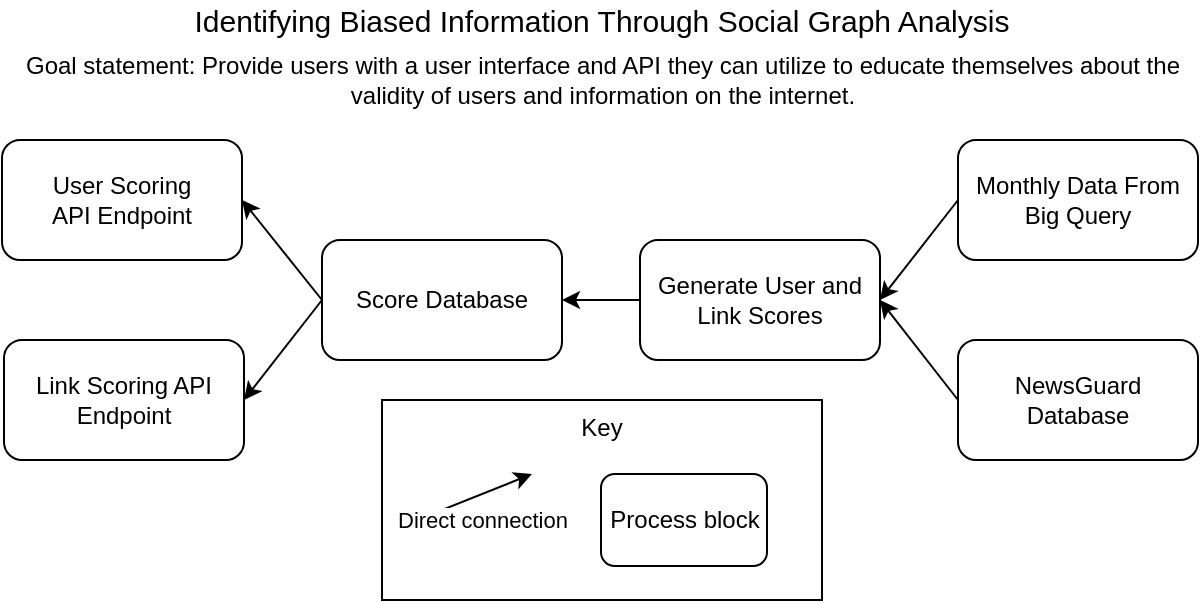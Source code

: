 <mxfile version="11.3.0" type="device" pages="1"><diagram id="Tv30-w7-x6rxcjbNh5Sx" name="Page-1"><mxGraphModel dx="904" dy="440" grid="1" gridSize="10" guides="1" tooltips="1" connect="1" arrows="1" fold="1" page="1" pageScale="1" pageWidth="850" pageHeight="1100" math="0" shadow="0"><root><mxCell id="0"/><mxCell id="1" parent="0"/><mxCell id="dypCHHlNRubPQ-Uq_x4q-1" value="Monthly Data From Big Query" style="rounded=1;whiteSpace=wrap;html=1;" parent="1" vertex="1"><mxGeometry x="638" y="160" width="120" height="60" as="geometry"/></mxCell><mxCell id="dypCHHlNRubPQ-Uq_x4q-2" value="User Scoring&lt;br&gt;&lt;div&gt;API Endpoint&lt;/div&gt;" style="rounded=1;whiteSpace=wrap;html=1;" parent="1" vertex="1"><mxGeometry x="160" y="160" width="120" height="60" as="geometry"/></mxCell><mxCell id="dypCHHlNRubPQ-Uq_x4q-3" value="Link Scoring API Endpoint" style="rounded=1;whiteSpace=wrap;html=1;" parent="1" vertex="1"><mxGeometry x="161" y="260" width="120" height="60" as="geometry"/></mxCell><mxCell id="dypCHHlNRubPQ-Uq_x4q-7" value="Generate User and Link Scores" style="rounded=1;whiteSpace=wrap;html=1;" parent="1" vertex="1"><mxGeometry x="479" y="210" width="120" height="60" as="geometry"/></mxCell><mxCell id="dypCHHlNRubPQ-Uq_x4q-8" value="NewsGuard Database" style="rounded=1;whiteSpace=wrap;html=1;" parent="1" vertex="1"><mxGeometry x="638" y="260" width="120" height="60" as="geometry"/></mxCell><mxCell id="dypCHHlNRubPQ-Uq_x4q-9" value="" style="endArrow=classic;html=1;exitX=0;exitY=0.5;exitDx=0;exitDy=0;entryX=1;entryY=0.5;entryDx=0;entryDy=0;" parent="1" source="dypCHHlNRubPQ-Uq_x4q-8" target="dypCHHlNRubPQ-Uq_x4q-7" edge="1"><mxGeometry width="50" height="50" relative="1" as="geometry"><mxPoint x="59" y="540" as="sourcePoint"/><mxPoint x="109" y="490" as="targetPoint"/></mxGeometry></mxCell><mxCell id="dypCHHlNRubPQ-Uq_x4q-10" value="" style="endArrow=classic;html=1;exitX=0;exitY=0.5;exitDx=0;exitDy=0;entryX=1;entryY=0.5;entryDx=0;entryDy=0;" parent="1" source="dypCHHlNRubPQ-Uq_x4q-1" target="dypCHHlNRubPQ-Uq_x4q-7" edge="1"><mxGeometry width="50" height="50" relative="1" as="geometry"><mxPoint x="429" y="200" as="sourcePoint"/><mxPoint x="479" y="150" as="targetPoint"/></mxGeometry></mxCell><mxCell id="dypCHHlNRubPQ-Uq_x4q-11" value="Score Database" style="rounded=1;whiteSpace=wrap;html=1;" parent="1" vertex="1"><mxGeometry x="320" y="210" width="120" height="60" as="geometry"/></mxCell><mxCell id="dypCHHlNRubPQ-Uq_x4q-12" value="" style="endArrow=classic;html=1;entryX=1;entryY=0.5;entryDx=0;entryDy=0;exitX=0;exitY=0.5;exitDx=0;exitDy=0;" parent="1" source="dypCHHlNRubPQ-Uq_x4q-7" target="dypCHHlNRubPQ-Uq_x4q-11" edge="1"><mxGeometry width="50" height="50" relative="1" as="geometry"><mxPoint x="160" y="390" as="sourcePoint"/><mxPoint x="210" y="340" as="targetPoint"/></mxGeometry></mxCell><mxCell id="dypCHHlNRubPQ-Uq_x4q-13" value="" style="endArrow=classic;html=1;entryX=1;entryY=0.5;entryDx=0;entryDy=0;exitX=0;exitY=0.5;exitDx=0;exitDy=0;" parent="1" source="dypCHHlNRubPQ-Uq_x4q-11" target="dypCHHlNRubPQ-Uq_x4q-2" edge="1"><mxGeometry width="50" height="50" relative="1" as="geometry"><mxPoint x="160" y="390" as="sourcePoint"/><mxPoint x="210" y="340" as="targetPoint"/></mxGeometry></mxCell><mxCell id="dypCHHlNRubPQ-Uq_x4q-14" value="" style="endArrow=classic;html=1;entryX=1;entryY=0.5;entryDx=0;entryDy=0;exitX=0;exitY=0.5;exitDx=0;exitDy=0;" parent="1" source="dypCHHlNRubPQ-Uq_x4q-11" target="dypCHHlNRubPQ-Uq_x4q-3" edge="1"><mxGeometry width="50" height="50" relative="1" as="geometry"><mxPoint x="160" y="390" as="sourcePoint"/><mxPoint x="210" y="340" as="targetPoint"/></mxGeometry></mxCell><mxCell id="cTLYJ8mK3TmLQWAaVGqv-1" value="Key&lt;br&gt;&lt;br&gt;" style="rounded=0;whiteSpace=wrap;html=1;verticalAlign=top;" vertex="1" parent="1"><mxGeometry x="350" y="290" width="220" height="100" as="geometry"/></mxCell><mxCell id="cTLYJ8mK3TmLQWAaVGqv-3" value="Process block" style="rounded=1;whiteSpace=wrap;html=1;" vertex="1" parent="1"><mxGeometry x="459.5" y="327" width="83" height="46" as="geometry"/></mxCell><mxCell id="cTLYJ8mK3TmLQWAaVGqv-4" value="Direct connection" style="endArrow=classic;html=1;verticalAlign=top;" edge="1" parent="1"><mxGeometry width="50" height="50" relative="1" as="geometry"><mxPoint x="375" y="347.0" as="sourcePoint"/><mxPoint x="425" y="327.0" as="targetPoint"/></mxGeometry></mxCell><mxCell id="cTLYJ8mK3TmLQWAaVGqv-6" value="Identifying Biased Information Through Social Graph Analysis" style="text;html=1;strokeColor=none;fillColor=none;align=center;verticalAlign=middle;whiteSpace=wrap;rounded=0;fontSize=15;" vertex="1" parent="1"><mxGeometry x="239.5" y="90" width="440" height="20" as="geometry"/></mxCell><mxCell id="cTLYJ8mK3TmLQWAaVGqv-7" value="Goal statement: Provide users with a user interface and API they can utilize to educate themselves about the validity of users and information on the internet." style="text;html=1;strokeColor=none;fillColor=none;align=center;verticalAlign=middle;whiteSpace=wrap;rounded=0;fontSize=12;" vertex="1" parent="1"><mxGeometry x="160.5" y="120" width="599" height="20" as="geometry"/></mxCell></root></mxGraphModel></diagram></mxfile>